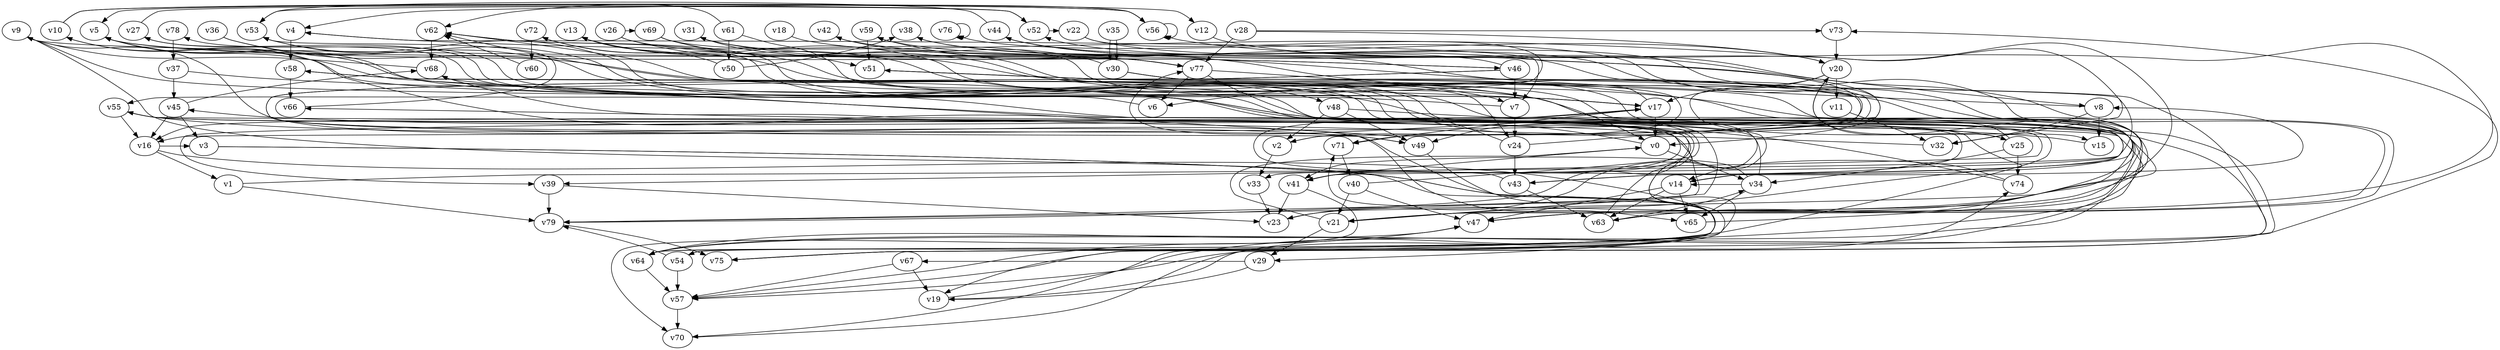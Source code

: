 // Benchmark game 107 - 80 vertices
digraph G {
    v0 [name="v0", player=1];
    v1 [name="v1", player=0];
    v2 [name="v2", player=1];
    v3 [name="v3", player=0];
    v4 [name="v4", player=1, target=1];
    v5 [name="v5", player=1];
    v6 [name="v6", player=0];
    v7 [name="v7", player=0];
    v8 [name="v8", player=1];
    v9 [name="v9", player=0];
    v10 [name="v10", player=0];
    v11 [name="v11", player=0];
    v12 [name="v12", player=1];
    v13 [name="v13", player=0];
    v14 [name="v14", player=0];
    v15 [name="v15", player=1];
    v16 [name="v16", player=0];
    v17 [name="v17", player=1, target=1];
    v18 [name="v18", player=1];
    v19 [name="v19", player=0];
    v20 [name="v20", player=1, target=1];
    v21 [name="v21", player=1, target=1];
    v22 [name="v22", player=0];
    v23 [name="v23", player=0];
    v24 [name="v24", player=1];
    v25 [name="v25", player=0];
    v26 [name="v26", player=1];
    v27 [name="v27", player=1];
    v28 [name="v28", player=1];
    v29 [name="v29", player=1];
    v30 [name="v30", player=1];
    v31 [name="v31", player=1];
    v32 [name="v32", player=1];
    v33 [name="v33", player=1];
    v34 [name="v34", player=1];
    v35 [name="v35", player=0];
    v36 [name="v36", player=0];
    v37 [name="v37", player=1, target=1];
    v38 [name="v38", player=0];
    v39 [name="v39", player=0];
    v40 [name="v40", player=1];
    v41 [name="v41", player=1];
    v42 [name="v42", player=0];
    v43 [name="v43", player=1, target=1];
    v44 [name="v44", player=0];
    v45 [name="v45", player=0, target=1];
    v46 [name="v46", player=0];
    v47 [name="v47", player=0];
    v48 [name="v48", player=1];
    v49 [name="v49", player=0];
    v50 [name="v50", player=0];
    v51 [name="v51", player=0];
    v52 [name="v52", player=0];
    v53 [name="v53", player=1, target=1];
    v54 [name="v54", player=0];
    v55 [name="v55", player=1];
    v56 [name="v56", player=1, target=1];
    v57 [name="v57", player=0];
    v58 [name="v58", player=1];
    v59 [name="v59", player=1];
    v60 [name="v60", player=1];
    v61 [name="v61", player=0, target=1];
    v62 [name="v62", player=1];
    v63 [name="v63", player=0];
    v64 [name="v64", player=1];
    v65 [name="v65", player=1];
    v66 [name="v66", player=1];
    v67 [name="v67", player=1, target=1];
    v68 [name="v68", player=0];
    v69 [name="v69", player=0];
    v70 [name="v70", player=0];
    v71 [name="v71", player=1];
    v72 [name="v72", player=0];
    v73 [name="v73", player=0];
    v74 [name="v74", player=0];
    v75 [name="v75", player=0];
    v76 [name="v76", player=1];
    v77 [name="v77", player=0, target=1];
    v78 [name="v78", player=0];
    v79 [name="v79", player=0];

    v0 -> v34;
    v1 -> v79;
    v2 -> v33;
    v3 -> v29 [constraint="time >= 15"];
    v4 -> v58;
    v5 -> v17 [constraint="time >= 9"];
    v6 -> v27 [constraint="time % 6 == 1"];
    v7 -> v10 [constraint="time >= 6"];
    v8 -> v15;
    v9 -> v17 [constraint="time == 15"];
    v10 -> v56 [constraint="time >= 2"];
    v11 -> v32;
    v12 -> v32 [constraint="(time >= 7) && (time <= 24)"];
    v13 -> v48 [constraint="(time >= 6) && (time <= 18)"];
    v14 -> v63;
    v15 -> v45 [constraint="time == 3"];
    v16 -> v3 [constraint="time == 0"];
    v17 -> v71 [constraint="time % 3 == 0"];
    v18 -> v71 [constraint="time == 0"];
    v19 -> v72 [constraint="(time % 4 == 0) || (time % 3 == 1)"];
    v20 -> v57 [constraint="time >= 15"];
    v21 -> v29;
    v22 -> v16 [constraint="time % 3 == 1"];
    v23 -> v10 [constraint="time >= 9"];
    v24 -> v43;
    v25 -> v20 [constraint="time % 5 == 2"];
    v26 -> v77 [constraint="time % 2 == 0"];
    v27 -> v52 [constraint="time % 2 == 0"];
    v28 -> v77;
    v29 -> v19;
    v30 -> v71 [constraint="time % 5 == 0"];
    v31 -> v20 [constraint="time <= 8"];
    v32 -> v66 [constraint="time % 4 == 2"];
    v33 -> v23;
    v34 -> v41 [constraint="time % 2 == 0"];
    v35 -> v30;
    v36 -> v41 [constraint="time >= 15"];
    v37 -> v79 [constraint="time % 5 == 2"];
    v38 -> v14 [constraint="time == 14"];
    v39 -> v79;
    v40 -> v21;
    v41 -> v70 [constraint="time % 2 == 1"];
    v42 -> v0 [constraint="time <= 14"];
    v43 -> v8 [constraint="time == 0"];
    v44 -> v21 [constraint="(time >= 2) && (time <= 18)"];
    v45 -> v3;
    v46 -> v65 [constraint="time % 5 == 3"];
    v47 -> v44 [constraint="time % 5 == 2"];
    v48 -> v43 [constraint="time % 4 == 0"];
    v49 -> v75 [constraint="time == 3"];
    v50 -> v38 [constraint="time == 9"];
    v51 -> v79 [constraint="time >= 8"];
    v52 -> v22 [constraint="time <= 17"];
    v53 -> v52 [constraint="time % 5 == 1"];
    v54 -> v57;
    v55 -> v54 [constraint="(time % 2 == 1) || (time % 5 == 0)"];
    v56 -> v5 [constraint="time == 7"];
    v57 -> v70;
    v58 -> v41 [constraint="time <= 13"];
    v59 -> v51;
    v60 -> v62 [constraint="time <= 13"];
    v61 -> v24 [constraint="time <= 24"];
    v62 -> v25 [constraint="time <= 14"];
    v63 -> v13 [constraint="time == 12"];
    v64 -> v57;
    v65 -> v4 [constraint="time == 17"];
    v66 -> v53 [constraint="time % 4 == 2"];
    v67 -> v57;
    v68 -> v9 [constraint="(time % 3 == 1) || (time % 4 == 2)"];
    v69 -> v19 [constraint="(time % 2 == 1) || (time % 5 == 0)"];
    v70 -> v74 [constraint="time == 19"];
    v71 -> v40;
    v72 -> v60;
    v73 -> v20;
    v74 -> v27 [constraint="time <= 8"];
    v75 -> v55 [constraint="time >= 6"];
    v76 -> v76 [constraint="time % 3 == 1"];
    v77 -> v31 [constraint="(time % 2 == 1) || (time % 4 == 0)"];
    v78 -> v37;
    v79 -> v75;
    v44 -> v8 [constraint="time >= 14"];
    v57 -> v47 [constraint="time == 18"];
    v22 -> v55 [constraint="time <= 23"];
    v17 -> v6 [constraint="time >= 13"];
    v28 -> v20 [constraint="time == 6"];
    v43 -> v63;
    v46 -> v49 [constraint="time <= 10"];
    v9 -> v19 [constraint="time <= 5"];
    v3 -> v70 [constraint="time >= 8"];
    v64 -> v73 [constraint="time == 18"];
    v14 -> v47;
    v39 -> v23 [constraint="time == 12"];
    v48 -> v2;
    v69 -> v0 [constraint="time <= 15"];
    v62 -> v68;
    v77 -> v5 [constraint="time % 3 == 0"];
    v25 -> v34;
    v31 -> v51 [constraint="time == 6"];
    v16 -> v75 [constraint="time % 5 == 4"];
    v34 -> v78 [constraint="time <= 24"];
    v56 -> v56 [constraint="time >= 1"];
    v63 -> v5 [constraint="time == 0"];
    v63 -> v34 [constraint="time <= 8"];
    v35 -> v30;
    v56 -> v4 [constraint="(time >= 10) && (time <= 16)"];
    v62 -> v39 [constraint="time <= 14"];
    v25 -> v49 [constraint="time % 2 == 1"];
    v30 -> v64 [constraint="time <= 19"];
    v55 -> v23 [constraint="time <= 16"];
    v61 -> v62 [constraint="time >= 14"];
    v0 -> v41;
    v47 -> v64 [constraint="time == 3"];
    v67 -> v19;
    v69 -> v63 [constraint="time == 8"];
    v21 -> v62 [constraint="time % 3 == 2"];
    v8 -> v32;
    v77 -> v64 [constraint="time % 3 == 1"];
    v26 -> v33 [constraint="time % 3 == 0"];
    v20 -> v17;
    v28 -> v73 [constraint="time <= 21"];
    v20 -> v15 [constraint="time == 0"];
    v1 -> v59 [constraint="time % 2 == 0"];
    v17 -> v0;
    v34 -> v65;
    v44 -> v53 [constraint="time == 15"];
    v9 -> v46 [constraint="time >= 11"];
    v34 -> v14 [constraint="time >= 8"];
    v48 -> v49;
    v40 -> v53 [constraint="time % 3 == 2"];
    v10 -> v12 [constraint="time == 9"];
    v47 -> v56 [constraint="time % 5 == 3"];
    v51 -> v47 [constraint="time >= 12"];
    v55 -> v49 [constraint="time == 8"];
    v61 -> v50;
    v45 -> v16;
    v43 -> v17 [constraint="time % 4 == 2"];
    v41 -> v23;
    v46 -> v7;
    v79 -> v68 [constraint="time % 6 == 1"];
    v75 -> v71 [constraint="time % 3 == 1"];
    v46 -> v38 [constraint="time >= 3"];
    v21 -> v0 [constraint="time == 17"];
    v46 -> v5 [constraint="time == 19"];
    v21 -> v76 [constraint="time >= 8"];
    v29 -> v67 [constraint="time == 8"];
    v4 -> v7 [constraint="time == 15"];
    v17 -> v39 [constraint="time == 13"];
    v25 -> v74;
    v20 -> v11;
    v7 -> v24;
    v24 -> v72 [constraint="time >= 4"];
    v30 -> v2 [constraint="time <= 8"];
    v14 -> v65;
    v2 -> v51 [constraint="time == 16"];
    v68 -> v41 [constraint="time == 15"];
    v40 -> v47;
    v37 -> v45;
    v50 -> v13 [constraint="time == 8"];
    v24 -> v52 [constraint="time % 4 == 2"];
    v58 -> v66;
    v9 -> v57 [constraint="(time >= 4) && (time <= 25)"];
    v64 -> v58 [constraint="time >= 2"];
    v30 -> v42 [constraint="time == 12"];
    v54 -> v79 [constraint="time == 7"];
    v26 -> v69 [constraint="time >= 10"];
    v45 -> v68 [constraint="time == 8"];
    v8 -> v59 [constraint="time % 3 == 1"];
    v49 -> v5 [constraint="time % 6 == 4"];
    v74 -> v14 [constraint="time >= 15"];
    v55 -> v16;
    v54 -> v77 [constraint="time == 15"];
    v53 -> v21 [constraint="time % 5 == 4"];
    v36 -> v17 [constraint="time == 11"];
    v14 -> v62 [constraint="(time % 3 == 1) || (time % 5 == 2)"];
    v77 -> v6;
    v0 -> v16 [constraint="time % 5 == 0"];
    v77 -> v7 [constraint="time % 6 == 2"];
    v16 -> v1;
}
